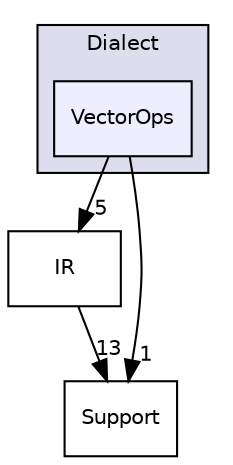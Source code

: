 digraph "include/mlir/Dialect/VectorOps" {
  bgcolor=transparent;
  compound=true
  node [ fontsize="10", fontname="Helvetica"];
  edge [ labelfontsize="10", labelfontname="Helvetica"];
  subgraph clusterdir_d07a6fac82475a065a3b2953573f00a0 {
    graph [ bgcolor="#ddddee", pencolor="black", label="Dialect" fontname="Helvetica", fontsize="10", URL="dir_d07a6fac82475a065a3b2953573f00a0.html"]
  dir_02a0c3520f63d6f0c28933275d4f8eac [shape=box, label="VectorOps", style="filled", fillcolor="#eeeeff", pencolor="black", URL="dir_02a0c3520f63d6f0c28933275d4f8eac.html"];
  }
  dir_84ef7c054b4edc3447cfba80cee80f65 [shape=box label="IR" URL="dir_84ef7c054b4edc3447cfba80cee80f65.html"];
  dir_f61d47671007dfdb592580b61f960d39 [shape=box label="Support" URL="dir_f61d47671007dfdb592580b61f960d39.html"];
  dir_84ef7c054b4edc3447cfba80cee80f65->dir_f61d47671007dfdb592580b61f960d39 [headlabel="13", labeldistance=1.5 headhref="dir_000032_000047.html"];
  dir_02a0c3520f63d6f0c28933275d4f8eac->dir_84ef7c054b4edc3447cfba80cee80f65 [headlabel="5", labeldistance=1.5 headhref="dir_000041_000032.html"];
  dir_02a0c3520f63d6f0c28933275d4f8eac->dir_f61d47671007dfdb592580b61f960d39 [headlabel="1", labeldistance=1.5 headhref="dir_000041_000047.html"];
}
